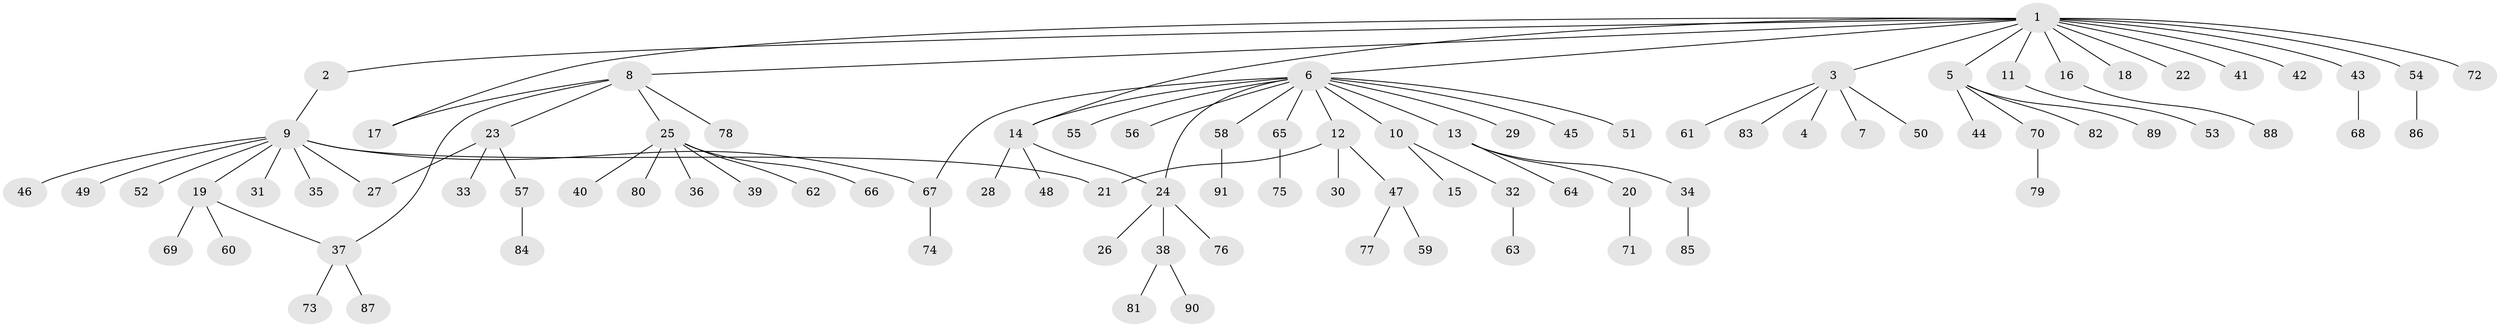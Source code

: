 // Generated by graph-tools (version 1.1) at 2025/48/03/09/25 04:48:03]
// undirected, 91 vertices, 97 edges
graph export_dot {
graph [start="1"]
  node [color=gray90,style=filled];
  1;
  2;
  3;
  4;
  5;
  6;
  7;
  8;
  9;
  10;
  11;
  12;
  13;
  14;
  15;
  16;
  17;
  18;
  19;
  20;
  21;
  22;
  23;
  24;
  25;
  26;
  27;
  28;
  29;
  30;
  31;
  32;
  33;
  34;
  35;
  36;
  37;
  38;
  39;
  40;
  41;
  42;
  43;
  44;
  45;
  46;
  47;
  48;
  49;
  50;
  51;
  52;
  53;
  54;
  55;
  56;
  57;
  58;
  59;
  60;
  61;
  62;
  63;
  64;
  65;
  66;
  67;
  68;
  69;
  70;
  71;
  72;
  73;
  74;
  75;
  76;
  77;
  78;
  79;
  80;
  81;
  82;
  83;
  84;
  85;
  86;
  87;
  88;
  89;
  90;
  91;
  1 -- 2;
  1 -- 3;
  1 -- 5;
  1 -- 6;
  1 -- 8;
  1 -- 11;
  1 -- 14;
  1 -- 16;
  1 -- 17;
  1 -- 18;
  1 -- 22;
  1 -- 41;
  1 -- 42;
  1 -- 43;
  1 -- 54;
  1 -- 72;
  2 -- 9;
  3 -- 4;
  3 -- 7;
  3 -- 50;
  3 -- 61;
  3 -- 83;
  5 -- 44;
  5 -- 70;
  5 -- 82;
  5 -- 89;
  6 -- 10;
  6 -- 12;
  6 -- 13;
  6 -- 14;
  6 -- 24;
  6 -- 29;
  6 -- 45;
  6 -- 51;
  6 -- 55;
  6 -- 56;
  6 -- 58;
  6 -- 65;
  6 -- 67;
  8 -- 17;
  8 -- 23;
  8 -- 25;
  8 -- 37;
  8 -- 78;
  9 -- 19;
  9 -- 21;
  9 -- 27;
  9 -- 31;
  9 -- 35;
  9 -- 46;
  9 -- 49;
  9 -- 52;
  9 -- 67;
  10 -- 15;
  10 -- 32;
  11 -- 53;
  12 -- 21;
  12 -- 30;
  12 -- 47;
  13 -- 20;
  13 -- 34;
  13 -- 64;
  14 -- 24;
  14 -- 28;
  14 -- 48;
  16 -- 88;
  19 -- 37;
  19 -- 60;
  19 -- 69;
  20 -- 71;
  23 -- 27;
  23 -- 33;
  23 -- 57;
  24 -- 26;
  24 -- 38;
  24 -- 76;
  25 -- 36;
  25 -- 39;
  25 -- 40;
  25 -- 62;
  25 -- 66;
  25 -- 80;
  32 -- 63;
  34 -- 85;
  37 -- 73;
  37 -- 87;
  38 -- 81;
  38 -- 90;
  43 -- 68;
  47 -- 59;
  47 -- 77;
  54 -- 86;
  57 -- 84;
  58 -- 91;
  65 -- 75;
  67 -- 74;
  70 -- 79;
}

